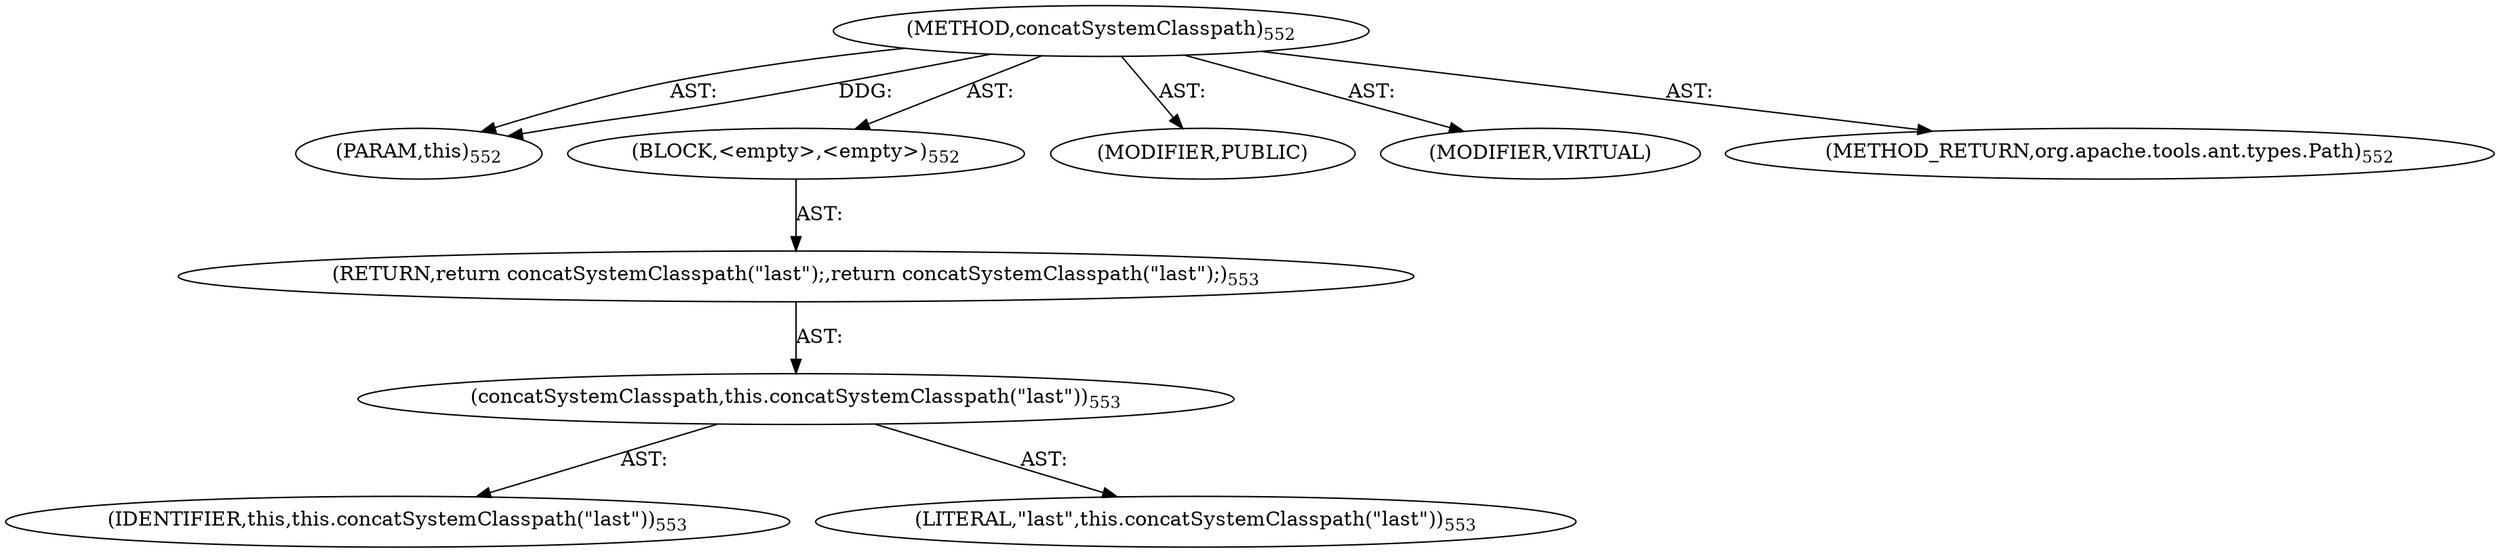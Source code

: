 digraph "concatSystemClasspath" {  
"111669149725" [label = <(METHOD,concatSystemClasspath)<SUB>552</SUB>> ]
"115964117010" [label = <(PARAM,this)<SUB>552</SUB>> ]
"25769803867" [label = <(BLOCK,&lt;empty&gt;,&lt;empty&gt;)<SUB>552</SUB>> ]
"146028888082" [label = <(RETURN,return concatSystemClasspath(&quot;last&quot;);,return concatSystemClasspath(&quot;last&quot;);)<SUB>553</SUB>> ]
"30064771438" [label = <(concatSystemClasspath,this.concatSystemClasspath(&quot;last&quot;))<SUB>553</SUB>> ]
"68719476786" [label = <(IDENTIFIER,this,this.concatSystemClasspath(&quot;last&quot;))<SUB>553</SUB>> ]
"90194313261" [label = <(LITERAL,&quot;last&quot;,this.concatSystemClasspath(&quot;last&quot;))<SUB>553</SUB>> ]
"133143986239" [label = <(MODIFIER,PUBLIC)> ]
"133143986240" [label = <(MODIFIER,VIRTUAL)> ]
"128849018909" [label = <(METHOD_RETURN,org.apache.tools.ant.types.Path)<SUB>552</SUB>> ]
  "111669149725" -> "115964117010"  [ label = "AST: "] 
  "111669149725" -> "25769803867"  [ label = "AST: "] 
  "111669149725" -> "133143986239"  [ label = "AST: "] 
  "111669149725" -> "133143986240"  [ label = "AST: "] 
  "111669149725" -> "128849018909"  [ label = "AST: "] 
  "25769803867" -> "146028888082"  [ label = "AST: "] 
  "146028888082" -> "30064771438"  [ label = "AST: "] 
  "30064771438" -> "68719476786"  [ label = "AST: "] 
  "30064771438" -> "90194313261"  [ label = "AST: "] 
  "111669149725" -> "115964117010"  [ label = "DDG: "] 
}
